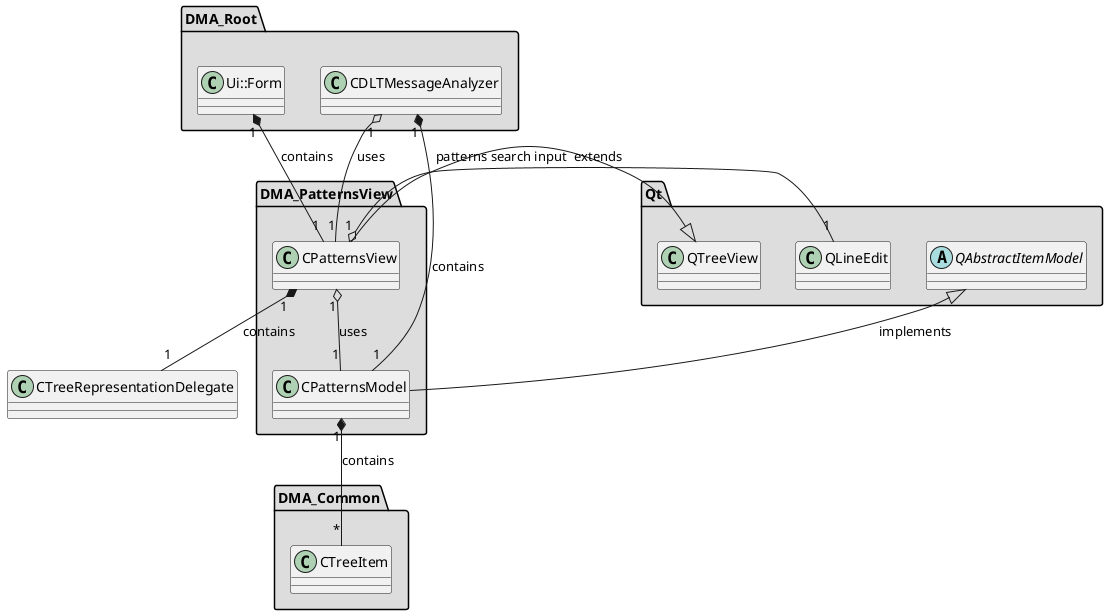 
@startuml

skinparam wrapWidth 600
package "DMA_Common" #DDDDDD
{

class "CTreeItem"
{
}

}

package "DMA_PatternsView" #DDDDDD
{

class "CPatternsModel"
{
}

class "CPatternsView"
{
}

}

package "DMA_Root" #DDDDDD
{

class "CDLTMessageAnalyzer"
{
}

class "Ui::Form"
{
}

}

package "Qt" #DDDDDD
{

abstract class "QAbstractItemModel"
{
}

class "QLineEdit"
{
}

class "QTreeView"
{
}

}

'====================Inheritance section====================
QAbstractItemModel <|-- CPatternsModel : implements
QTreeView <|-- CPatternsView : extends

'====================Dependencies section====================
CPatternsModel "1" *-- "*" CTreeItem : contains
CPatternsView "1" o-- "1" CPatternsModel : uses
CPatternsView "1" *-- "1" CTreeRepresentationDelegate : contains
CPatternsView "1" o-- "1" QLineEdit : patterns search input
CDLTMessageAnalyzer "1" *-- "1" CPatternsModel : contains
CDLTMessageAnalyzer "1" o-- "1" CPatternsView : uses
Ui::Form "1" *-- "1" CPatternsView : contains

@enduml